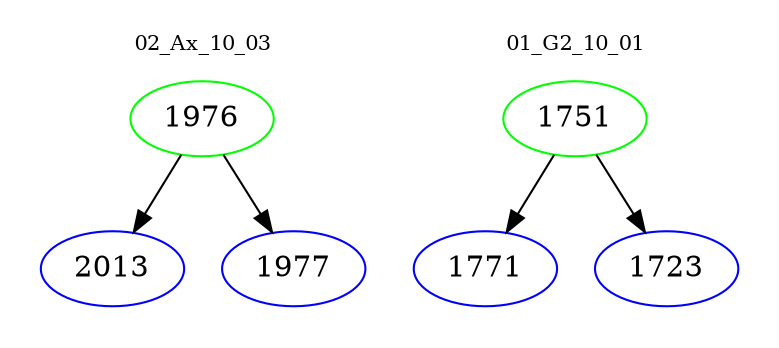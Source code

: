 digraph{
subgraph cluster_0 {
color = white
label = "02_Ax_10_03";
fontsize=10;
T0_1976 [label="1976", color="green"]
T0_1976 -> T0_2013 [color="black"]
T0_2013 [label="2013", color="blue"]
T0_1976 -> T0_1977 [color="black"]
T0_1977 [label="1977", color="blue"]
}
subgraph cluster_1 {
color = white
label = "01_G2_10_01";
fontsize=10;
T1_1751 [label="1751", color="green"]
T1_1751 -> T1_1771 [color="black"]
T1_1771 [label="1771", color="blue"]
T1_1751 -> T1_1723 [color="black"]
T1_1723 [label="1723", color="blue"]
}
}
